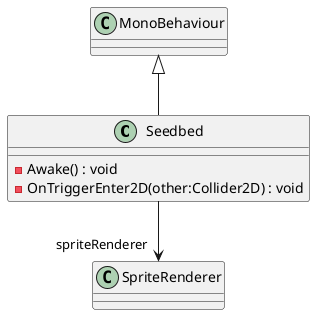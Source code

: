@startuml
class Seedbed {
    - Awake() : void
    - OnTriggerEnter2D(other:Collider2D) : void
}
MonoBehaviour <|-- Seedbed
Seedbed --> "spriteRenderer" SpriteRenderer
@enduml
